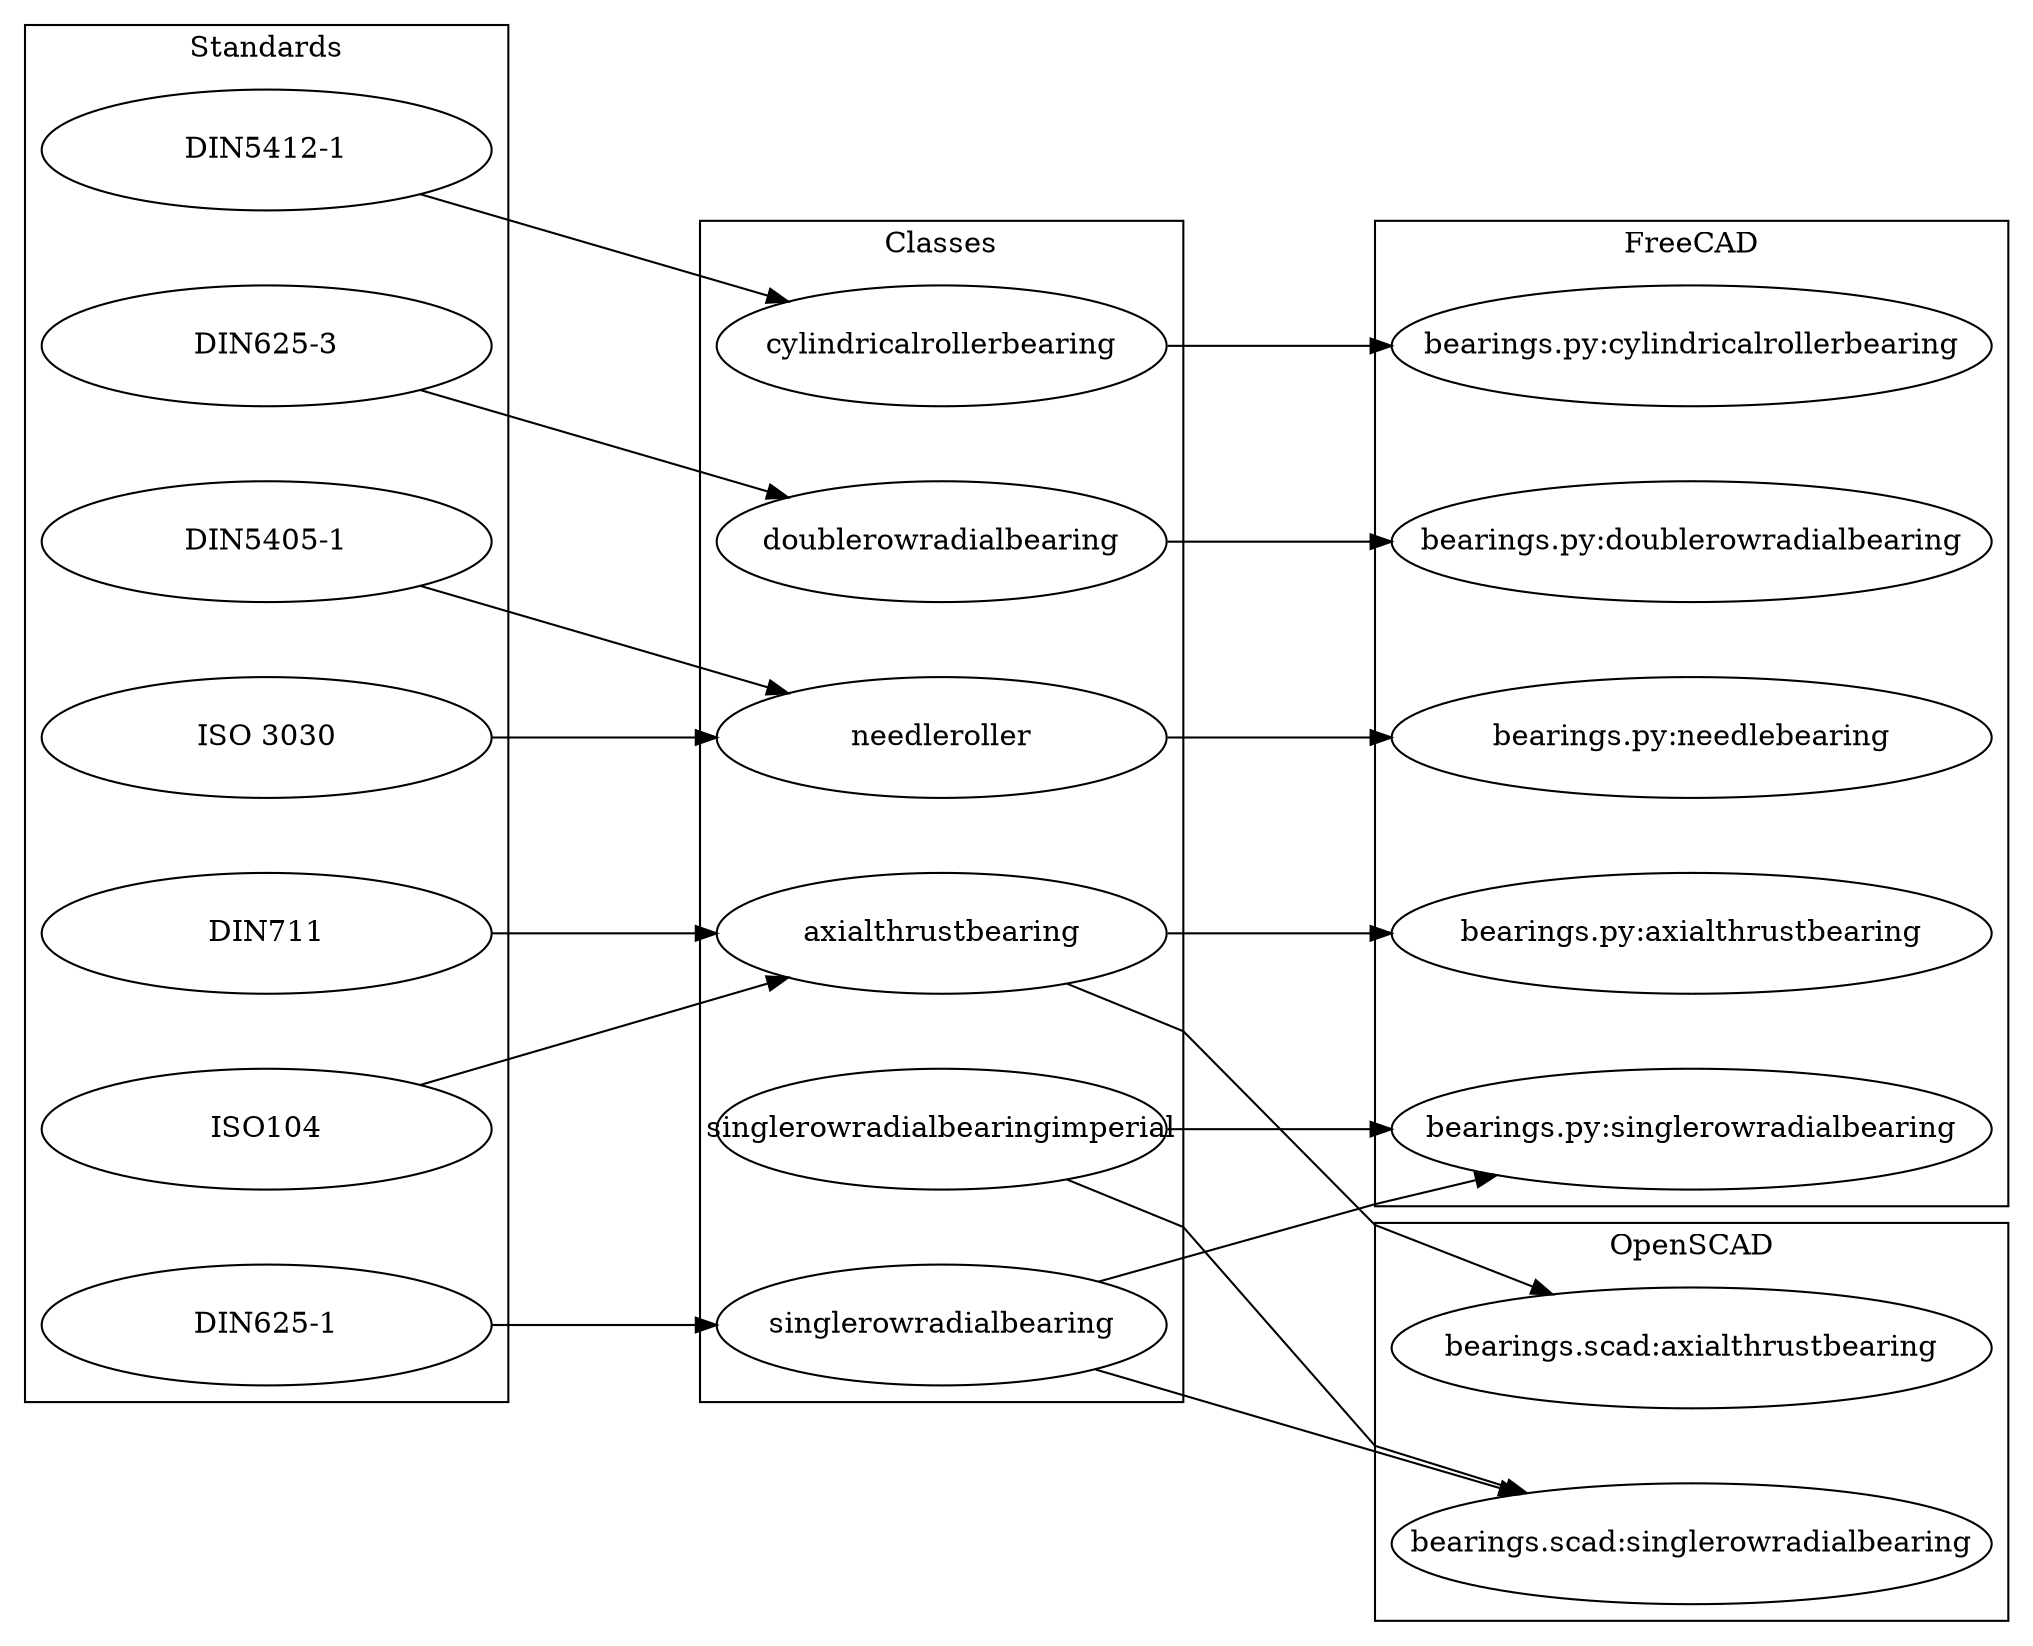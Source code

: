 digraph G {
rankdir=LR; nodesep=0.5; ranksep=1.5;splines=polyline;
subgraph cluster_cl {
label="Classes";
"singlerowradialbearing" [width=3, height=0.8, fixedsize=true];
"singlerowradialbearingimperial" [width=3, height=0.8, fixedsize=true];
"doublerowradialbearing" [width=3, height=0.8, fixedsize=true];
"axialthrustbearing" [width=3, height=0.8, fixedsize=true];
"needleroller" [width=3, height=0.8, fixedsize=true];
"cylindricalrollerbearing" [width=3, height=0.8, fixedsize=true];
}
subgraph cluster_std {
label="Standards";
"DIN625-1" [width=3, height=0.8, fixedsize=true];
"DIN625-3" [width=3, height=0.8, fixedsize=true];
"DIN711" [width=3, height=0.8, fixedsize=true];
"ISO104" [width=3, height=0.8, fixedsize=true];
"DIN5405-1" [width=3, height=0.8, fixedsize=true];
"ISO 3030" [width=3, height=0.8, fixedsize=true];
"DIN5412-1" [width=3, height=0.8, fixedsize=true];
}
subgraph cluster_fcd {
label="FreeCAD";
"bearings.py:singlerowradialbearing" [width=4, height=0.8, fixedsize=true];
"bearings.py:singlerowradialbearing" [width=4, height=0.8, fixedsize=true];
"bearings.py:doublerowradialbearing" [width=4, height=0.8, fixedsize=true];
"bearings.py:axialthrustbearing" [width=4, height=0.8, fixedsize=true];
"bearings.py:needlebearing" [width=4, height=0.8, fixedsize=true];
"bearings.py:cylindricalrollerbearing" [width=4, height=0.8, fixedsize=true];
}
subgraph cluster_ocd {
label="OpenSCAD";
"bearings.scad:singlerowradialbearing" [width=4, height=0.8, fixedsize=true];
"bearings.scad:singlerowradialbearing" [width=4, height=0.8, fixedsize=true];
"bearings.scad:axialthrustbearing" [width=4, height=0.8, fixedsize=true];
}
"singlerowradialbearing" -> "bearings.py:singlerowradialbearing";
"singlerowradialbearing" -> "bearings.scad:singlerowradialbearing";
"DIN625-1" -> "singlerowradialbearing";
"singlerowradialbearingimperial" -> "bearings.py:singlerowradialbearing";
"singlerowradialbearingimperial" -> "bearings.scad:singlerowradialbearing";
"doublerowradialbearing" -> "bearings.py:doublerowradialbearing";
"DIN625-3" -> "doublerowradialbearing";
"axialthrustbearing" -> "bearings.py:axialthrustbearing";
"axialthrustbearing" -> "bearings.scad:axialthrustbearing";
"DIN711" -> "axialthrustbearing";
"ISO104" -> "axialthrustbearing";
"needleroller" -> "bearings.py:needlebearing";
"DIN5405-1" -> "needleroller";
"ISO 3030" -> "needleroller";
"cylindricalrollerbearing" -> "bearings.py:cylindricalrollerbearing";
"DIN5412-1" -> "cylindricalrollerbearing";
}